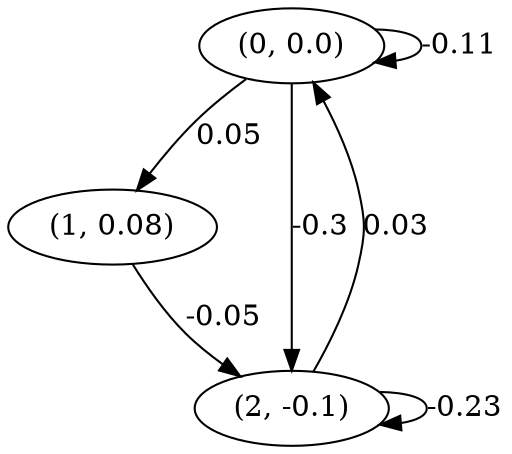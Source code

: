digraph {
    0 [ label = "(0, 0.0)" ]
    1 [ label = "(1, 0.08)" ]
    2 [ label = "(2, -0.1)" ]
    0 -> 0 [ label = "-0.11" ]
    2 -> 2 [ label = "-0.23" ]
    2 -> 0 [ label = "0.03" ]
    0 -> 1 [ label = "0.05" ]
    0 -> 2 [ label = "-0.3" ]
    1 -> 2 [ label = "-0.05" ]
}


